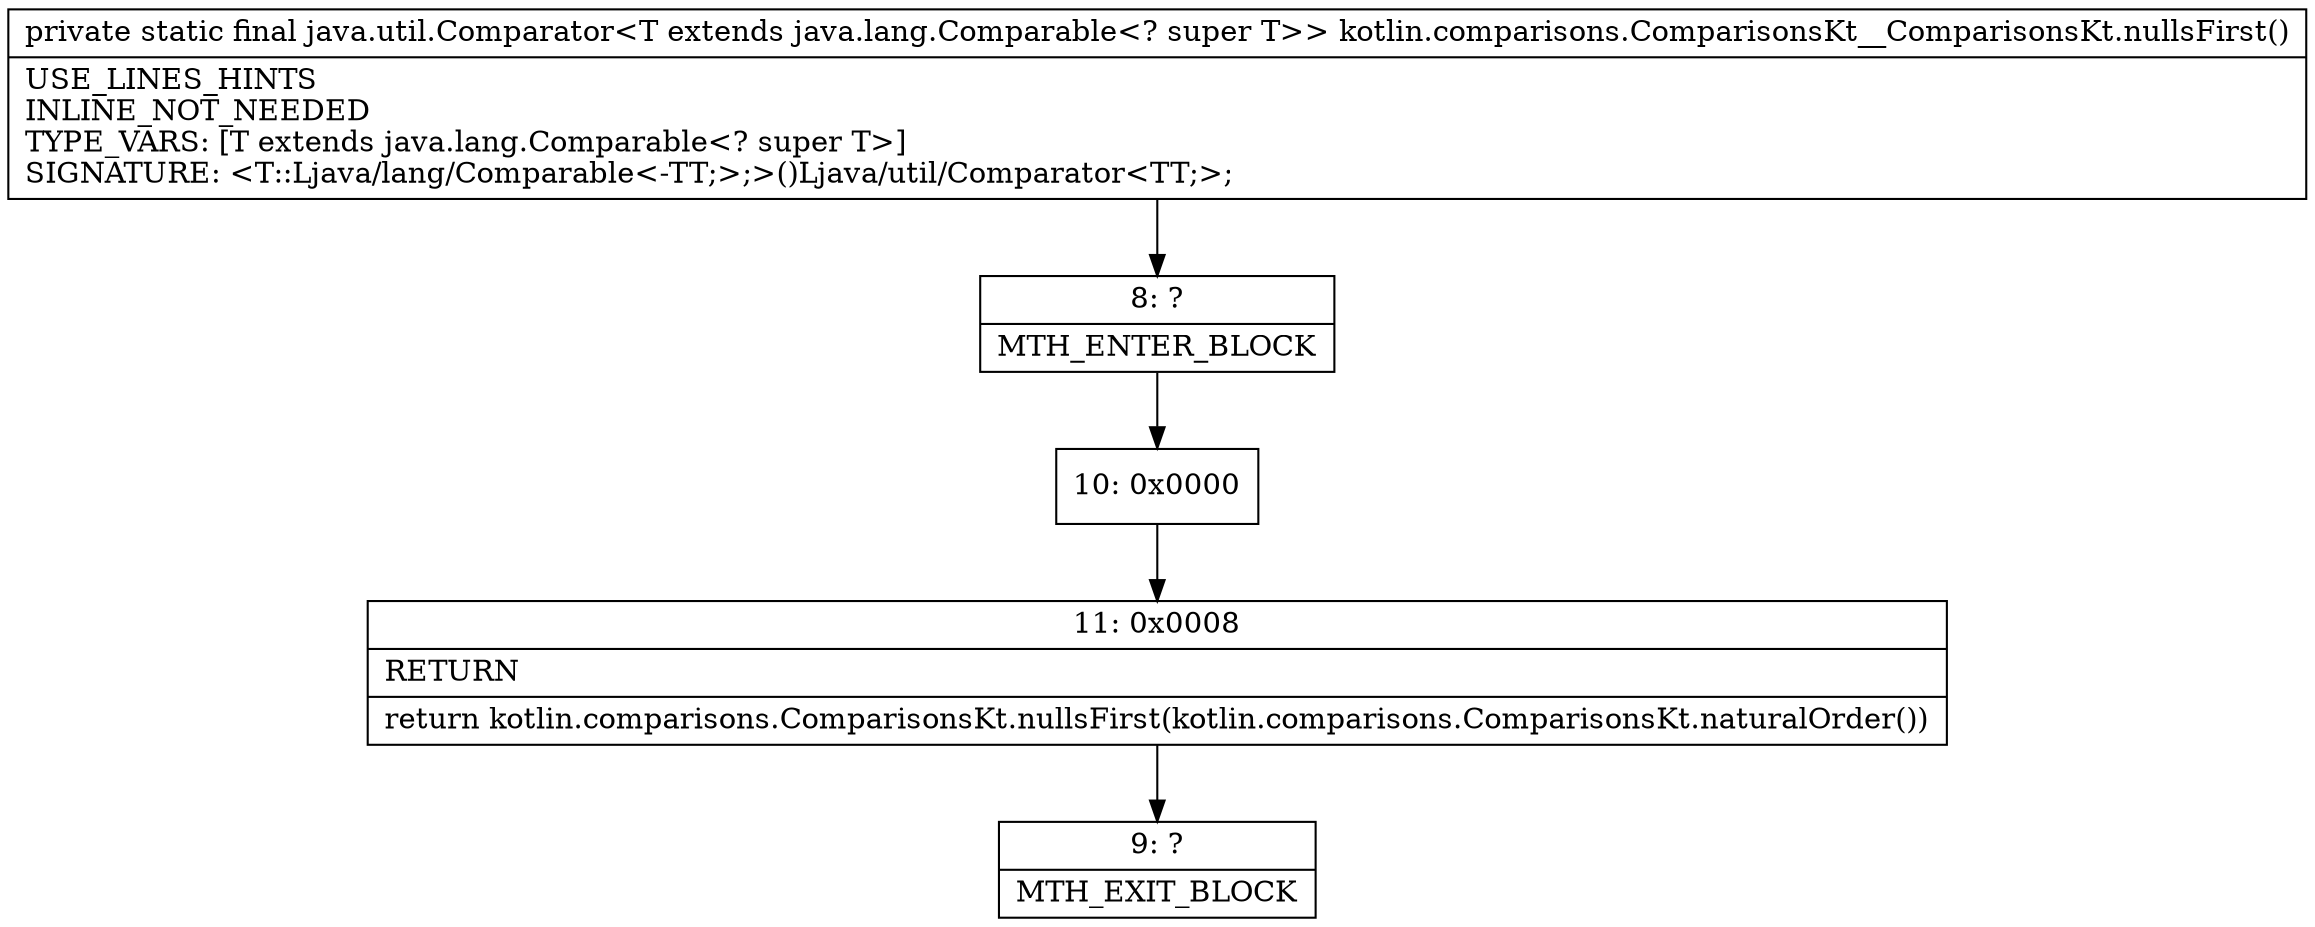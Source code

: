 digraph "CFG forkotlin.comparisons.ComparisonsKt__ComparisonsKt.nullsFirst()Ljava\/util\/Comparator;" {
Node_8 [shape=record,label="{8\:\ ?|MTH_ENTER_BLOCK\l}"];
Node_10 [shape=record,label="{10\:\ 0x0000}"];
Node_11 [shape=record,label="{11\:\ 0x0008|RETURN\l|return kotlin.comparisons.ComparisonsKt.nullsFirst(kotlin.comparisons.ComparisonsKt.naturalOrder())\l}"];
Node_9 [shape=record,label="{9\:\ ?|MTH_EXIT_BLOCK\l}"];
MethodNode[shape=record,label="{private static final java.util.Comparator\<T extends java.lang.Comparable\<? super T\>\> kotlin.comparisons.ComparisonsKt__ComparisonsKt.nullsFirst()  | USE_LINES_HINTS\lINLINE_NOT_NEEDED\lTYPE_VARS: [T extends java.lang.Comparable\<? super T\>]\lSIGNATURE: \<T::Ljava\/lang\/Comparable\<\-TT;\>;\>()Ljava\/util\/Comparator\<TT;\>;\l}"];
MethodNode -> Node_8;Node_8 -> Node_10;
Node_10 -> Node_11;
Node_11 -> Node_9;
}

